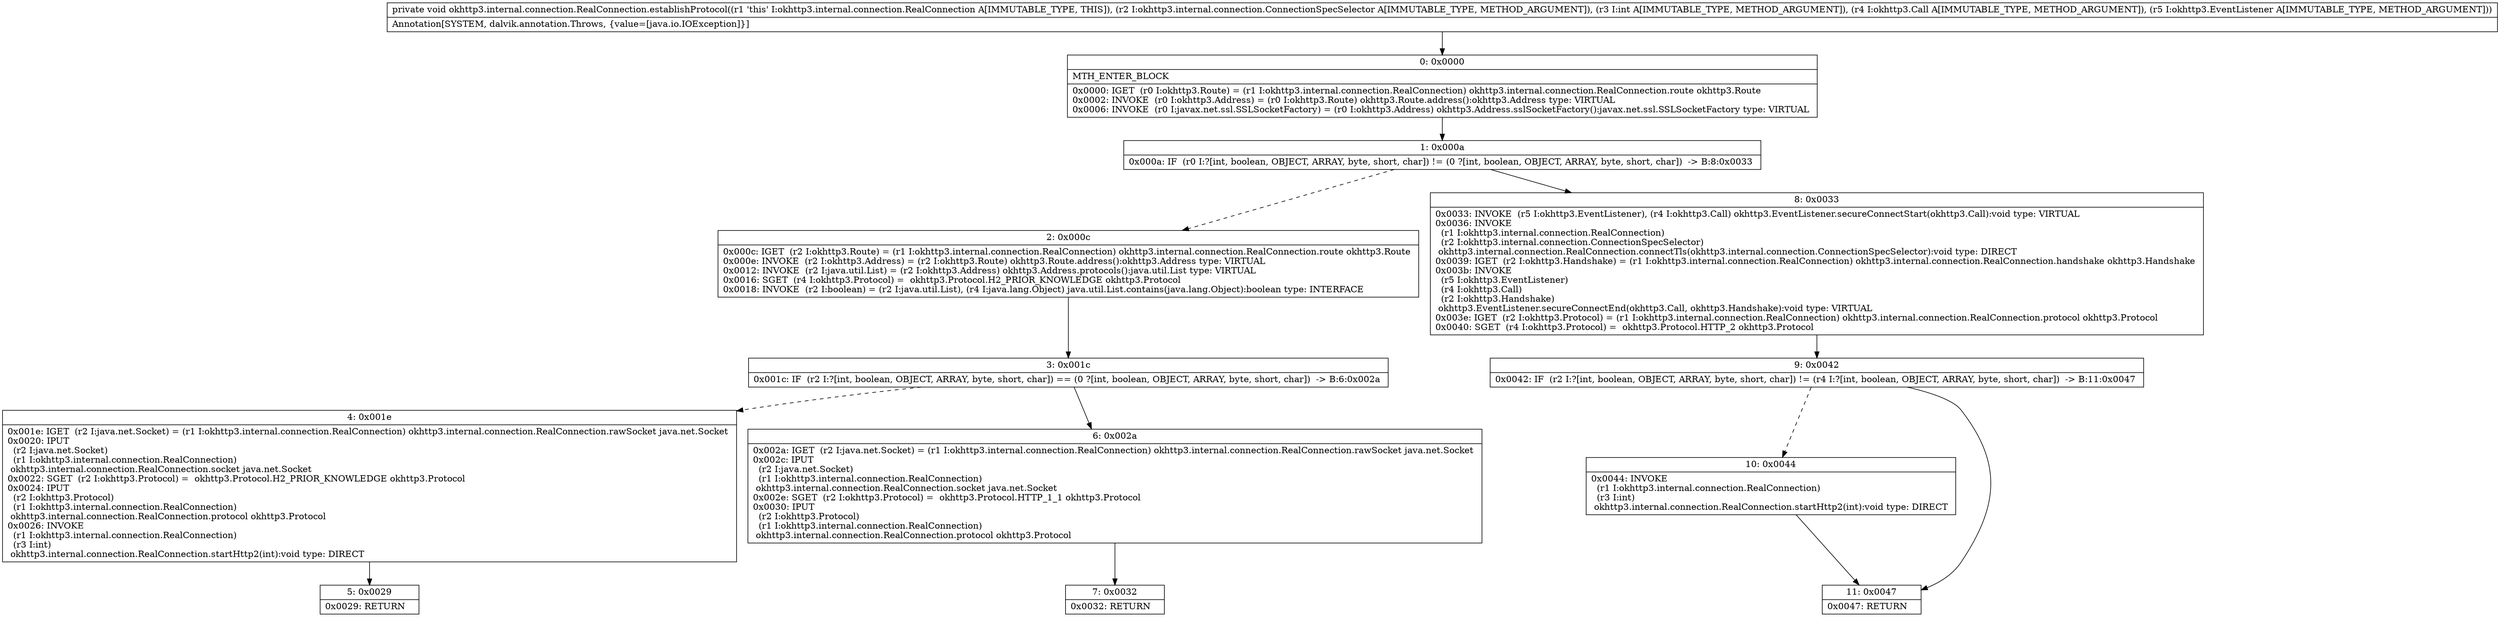 digraph "CFG forokhttp3.internal.connection.RealConnection.establishProtocol(Lokhttp3\/internal\/connection\/ConnectionSpecSelector;ILokhttp3\/Call;Lokhttp3\/EventListener;)V" {
Node_0 [shape=record,label="{0\:\ 0x0000|MTH_ENTER_BLOCK\l|0x0000: IGET  (r0 I:okhttp3.Route) = (r1 I:okhttp3.internal.connection.RealConnection) okhttp3.internal.connection.RealConnection.route okhttp3.Route \l0x0002: INVOKE  (r0 I:okhttp3.Address) = (r0 I:okhttp3.Route) okhttp3.Route.address():okhttp3.Address type: VIRTUAL \l0x0006: INVOKE  (r0 I:javax.net.ssl.SSLSocketFactory) = (r0 I:okhttp3.Address) okhttp3.Address.sslSocketFactory():javax.net.ssl.SSLSocketFactory type: VIRTUAL \l}"];
Node_1 [shape=record,label="{1\:\ 0x000a|0x000a: IF  (r0 I:?[int, boolean, OBJECT, ARRAY, byte, short, char]) != (0 ?[int, boolean, OBJECT, ARRAY, byte, short, char])  \-\> B:8:0x0033 \l}"];
Node_2 [shape=record,label="{2\:\ 0x000c|0x000c: IGET  (r2 I:okhttp3.Route) = (r1 I:okhttp3.internal.connection.RealConnection) okhttp3.internal.connection.RealConnection.route okhttp3.Route \l0x000e: INVOKE  (r2 I:okhttp3.Address) = (r2 I:okhttp3.Route) okhttp3.Route.address():okhttp3.Address type: VIRTUAL \l0x0012: INVOKE  (r2 I:java.util.List) = (r2 I:okhttp3.Address) okhttp3.Address.protocols():java.util.List type: VIRTUAL \l0x0016: SGET  (r4 I:okhttp3.Protocol) =  okhttp3.Protocol.H2_PRIOR_KNOWLEDGE okhttp3.Protocol \l0x0018: INVOKE  (r2 I:boolean) = (r2 I:java.util.List), (r4 I:java.lang.Object) java.util.List.contains(java.lang.Object):boolean type: INTERFACE \l}"];
Node_3 [shape=record,label="{3\:\ 0x001c|0x001c: IF  (r2 I:?[int, boolean, OBJECT, ARRAY, byte, short, char]) == (0 ?[int, boolean, OBJECT, ARRAY, byte, short, char])  \-\> B:6:0x002a \l}"];
Node_4 [shape=record,label="{4\:\ 0x001e|0x001e: IGET  (r2 I:java.net.Socket) = (r1 I:okhttp3.internal.connection.RealConnection) okhttp3.internal.connection.RealConnection.rawSocket java.net.Socket \l0x0020: IPUT  \l  (r2 I:java.net.Socket)\l  (r1 I:okhttp3.internal.connection.RealConnection)\l okhttp3.internal.connection.RealConnection.socket java.net.Socket \l0x0022: SGET  (r2 I:okhttp3.Protocol) =  okhttp3.Protocol.H2_PRIOR_KNOWLEDGE okhttp3.Protocol \l0x0024: IPUT  \l  (r2 I:okhttp3.Protocol)\l  (r1 I:okhttp3.internal.connection.RealConnection)\l okhttp3.internal.connection.RealConnection.protocol okhttp3.Protocol \l0x0026: INVOKE  \l  (r1 I:okhttp3.internal.connection.RealConnection)\l  (r3 I:int)\l okhttp3.internal.connection.RealConnection.startHttp2(int):void type: DIRECT \l}"];
Node_5 [shape=record,label="{5\:\ 0x0029|0x0029: RETURN   \l}"];
Node_6 [shape=record,label="{6\:\ 0x002a|0x002a: IGET  (r2 I:java.net.Socket) = (r1 I:okhttp3.internal.connection.RealConnection) okhttp3.internal.connection.RealConnection.rawSocket java.net.Socket \l0x002c: IPUT  \l  (r2 I:java.net.Socket)\l  (r1 I:okhttp3.internal.connection.RealConnection)\l okhttp3.internal.connection.RealConnection.socket java.net.Socket \l0x002e: SGET  (r2 I:okhttp3.Protocol) =  okhttp3.Protocol.HTTP_1_1 okhttp3.Protocol \l0x0030: IPUT  \l  (r2 I:okhttp3.Protocol)\l  (r1 I:okhttp3.internal.connection.RealConnection)\l okhttp3.internal.connection.RealConnection.protocol okhttp3.Protocol \l}"];
Node_7 [shape=record,label="{7\:\ 0x0032|0x0032: RETURN   \l}"];
Node_8 [shape=record,label="{8\:\ 0x0033|0x0033: INVOKE  (r5 I:okhttp3.EventListener), (r4 I:okhttp3.Call) okhttp3.EventListener.secureConnectStart(okhttp3.Call):void type: VIRTUAL \l0x0036: INVOKE  \l  (r1 I:okhttp3.internal.connection.RealConnection)\l  (r2 I:okhttp3.internal.connection.ConnectionSpecSelector)\l okhttp3.internal.connection.RealConnection.connectTls(okhttp3.internal.connection.ConnectionSpecSelector):void type: DIRECT \l0x0039: IGET  (r2 I:okhttp3.Handshake) = (r1 I:okhttp3.internal.connection.RealConnection) okhttp3.internal.connection.RealConnection.handshake okhttp3.Handshake \l0x003b: INVOKE  \l  (r5 I:okhttp3.EventListener)\l  (r4 I:okhttp3.Call)\l  (r2 I:okhttp3.Handshake)\l okhttp3.EventListener.secureConnectEnd(okhttp3.Call, okhttp3.Handshake):void type: VIRTUAL \l0x003e: IGET  (r2 I:okhttp3.Protocol) = (r1 I:okhttp3.internal.connection.RealConnection) okhttp3.internal.connection.RealConnection.protocol okhttp3.Protocol \l0x0040: SGET  (r4 I:okhttp3.Protocol) =  okhttp3.Protocol.HTTP_2 okhttp3.Protocol \l}"];
Node_9 [shape=record,label="{9\:\ 0x0042|0x0042: IF  (r2 I:?[int, boolean, OBJECT, ARRAY, byte, short, char]) != (r4 I:?[int, boolean, OBJECT, ARRAY, byte, short, char])  \-\> B:11:0x0047 \l}"];
Node_10 [shape=record,label="{10\:\ 0x0044|0x0044: INVOKE  \l  (r1 I:okhttp3.internal.connection.RealConnection)\l  (r3 I:int)\l okhttp3.internal.connection.RealConnection.startHttp2(int):void type: DIRECT \l}"];
Node_11 [shape=record,label="{11\:\ 0x0047|0x0047: RETURN   \l}"];
MethodNode[shape=record,label="{private void okhttp3.internal.connection.RealConnection.establishProtocol((r1 'this' I:okhttp3.internal.connection.RealConnection A[IMMUTABLE_TYPE, THIS]), (r2 I:okhttp3.internal.connection.ConnectionSpecSelector A[IMMUTABLE_TYPE, METHOD_ARGUMENT]), (r3 I:int A[IMMUTABLE_TYPE, METHOD_ARGUMENT]), (r4 I:okhttp3.Call A[IMMUTABLE_TYPE, METHOD_ARGUMENT]), (r5 I:okhttp3.EventListener A[IMMUTABLE_TYPE, METHOD_ARGUMENT]))  | Annotation[SYSTEM, dalvik.annotation.Throws, \{value=[java.io.IOException]\}]\l}"];
MethodNode -> Node_0;
Node_0 -> Node_1;
Node_1 -> Node_2[style=dashed];
Node_1 -> Node_8;
Node_2 -> Node_3;
Node_3 -> Node_4[style=dashed];
Node_3 -> Node_6;
Node_4 -> Node_5;
Node_6 -> Node_7;
Node_8 -> Node_9;
Node_9 -> Node_10[style=dashed];
Node_9 -> Node_11;
Node_10 -> Node_11;
}

